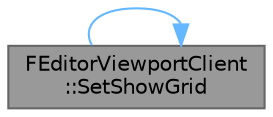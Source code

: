 digraph "FEditorViewportClient::SetShowGrid"
{
 // INTERACTIVE_SVG=YES
 // LATEX_PDF_SIZE
  bgcolor="transparent";
  edge [fontname=Helvetica,fontsize=10,labelfontname=Helvetica,labelfontsize=10];
  node [fontname=Helvetica,fontsize=10,shape=box,height=0.2,width=0.4];
  rankdir="LR";
  Node1 [id="Node000001",label="FEditorViewportClient\l::SetShowGrid",height=0.2,width=0.4,color="gray40", fillcolor="grey60", style="filled", fontcolor="black",tooltip="Callback for toggling the grid show flag."];
  Node1 -> Node1 [id="edge1_Node000001_Node000001",color="steelblue1",style="solid",tooltip=" "];
}
